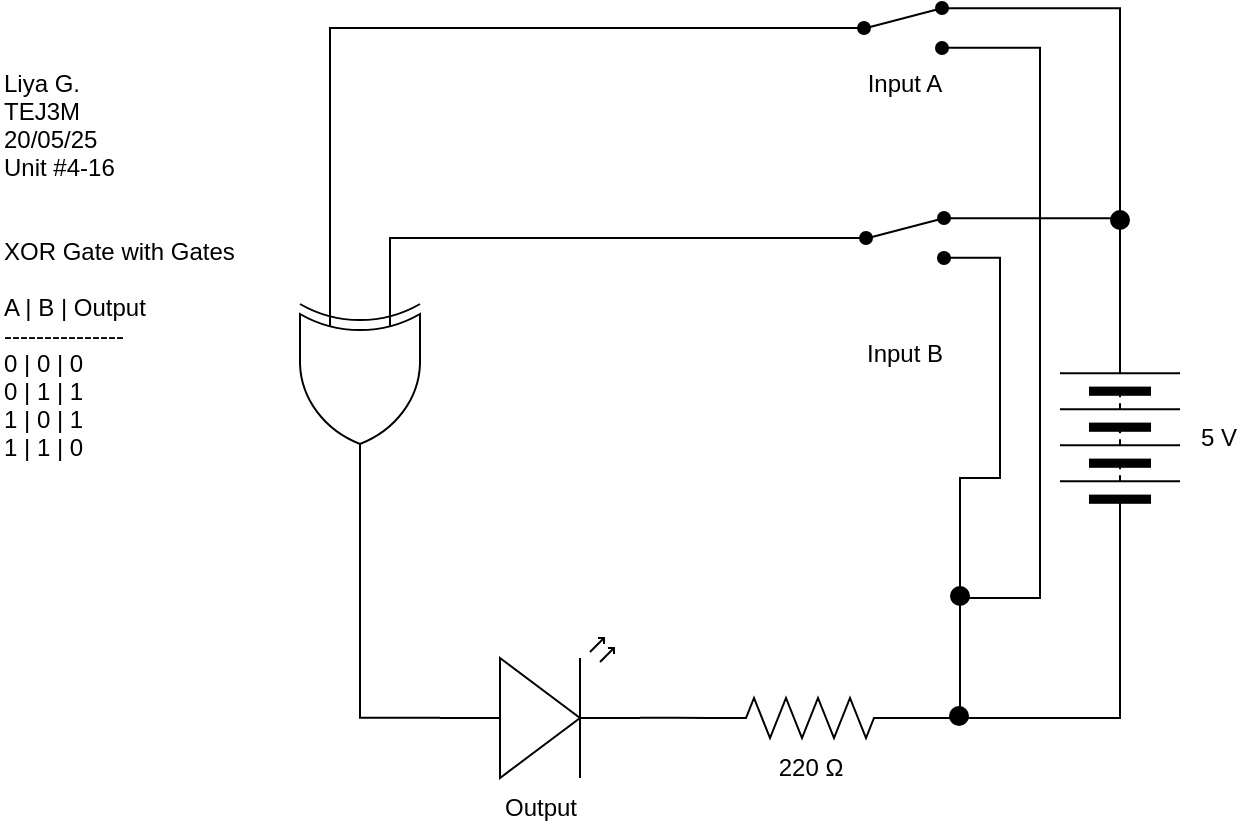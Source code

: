 <mxfile>
    <diagram id="4ImbBF_d3LJicTgG7Olx" name="Page-1">
        <mxGraphModel dx="636" dy="1755" grid="1" gridSize="10" guides="1" tooltips="1" connect="1" arrows="1" fold="1" page="1" pageScale="1" pageWidth="827" pageHeight="1169" math="0" shadow="0">
            <root>
                <mxCell id="0"/>
                <mxCell id="1" parent="0"/>
                <mxCell id="4" value="" style="verticalLabelPosition=bottom;shadow=0;dashed=0;align=center;html=1;verticalAlign=top;shape=mxgraph.electrical.opto_electronics.led_2;pointerEvents=1;rotation=-180;flipH=1;flipV=1;" parent="1" vertex="1">
                    <mxGeometry x="220" y="250" width="100" height="70" as="geometry"/>
                </mxCell>
                <mxCell id="5" style="edgeStyle=orthogonalEdgeStyle;html=1;exitX=1;exitY=0.5;exitDx=0;exitDy=0;exitPerimeter=0;entryX=0;entryY=0.5;entryDx=0;entryDy=0;rounded=0;curved=0;endArrow=none;endFill=0;" parent="1" source="6" target="8" edge="1">
                    <mxGeometry relative="1" as="geometry"/>
                </mxCell>
                <mxCell id="6" value="" style="pointerEvents=1;verticalLabelPosition=bottom;shadow=0;dashed=0;align=center;html=1;verticalAlign=top;shape=mxgraph.electrical.resistors.resistor_2;rotation=0;flipV=0;flipH=0;" parent="1" vertex="1">
                    <mxGeometry x="355" y="280" width="100" height="20" as="geometry"/>
                </mxCell>
                <mxCell id="7" value="220&amp;nbsp;Ω" style="text;html=1;align=center;verticalAlign=middle;resizable=0;points=[];autosize=1;strokeColor=none;fillColor=none;" parent="1" vertex="1">
                    <mxGeometry x="375" y="300" width="60" height="30" as="geometry"/>
                </mxCell>
                <mxCell id="8" value="" style="pointerEvents=1;verticalLabelPosition=bottom;shadow=0;dashed=0;align=center;html=1;verticalAlign=top;shape=mxgraph.electrical.miscellaneous.batteryStack;rotation=-90;" parent="1" vertex="1">
                    <mxGeometry x="510" y="120" width="100" height="60" as="geometry"/>
                </mxCell>
                <mxCell id="9" style="edgeStyle=orthogonalEdgeStyle;html=1;exitX=1;exitY=0.12;exitDx=0;exitDy=0;entryX=1;entryY=0.5;entryDx=0;entryDy=0;rounded=0;curved=0;endArrow=none;endFill=0;" parent="1" source="11" target="8" edge="1">
                    <mxGeometry relative="1" as="geometry"/>
                </mxCell>
                <mxCell id="10" style="edgeStyle=orthogonalEdgeStyle;html=1;exitX=1;exitY=0.88;exitDx=0;exitDy=0;rounded=0;endArrow=none;endFill=0;" parent="1" source="11" edge="1">
                    <mxGeometry relative="1" as="geometry">
                        <mxPoint x="480" y="230" as="targetPoint"/>
                        <Array as="points">
                            <mxPoint x="520" y="-45"/>
                            <mxPoint x="520" y="230"/>
                        </Array>
                    </mxGeometry>
                </mxCell>
                <mxCell id="11" value="" style="html=1;shape=mxgraph.electrical.electro-mechanical.twoWaySwitch;aspect=fixed;elSwitchState=2;flipH=0;flipV=0;fillColor=#000000;" parent="1" vertex="1">
                    <mxGeometry x="414" y="-68" width="75" height="26" as="geometry"/>
                </mxCell>
                <mxCell id="33" style="edgeStyle=orthogonalEdgeStyle;html=1;exitX=1;exitY=0.12;exitDx=0;exitDy=0;entryX=1;entryY=0.5;entryDx=0;entryDy=0;rounded=0;endArrow=none;endFill=0;" parent="1" source="13" target="8" edge="1">
                    <mxGeometry relative="1" as="geometry"/>
                </mxCell>
                <mxCell id="13" value="" style="html=1;shape=mxgraph.electrical.electro-mechanical.twoWaySwitch;aspect=fixed;elSwitchState=2;flipH=0;flipV=0;fillColor=#000000;" parent="1" vertex="1">
                    <mxGeometry x="415" y="37" width="75" height="26" as="geometry"/>
                </mxCell>
                <mxCell id="14" value="Input A" style="text;html=1;align=center;verticalAlign=middle;resizable=0;points=[];autosize=1;strokeColor=none;fillColor=none;" parent="1" vertex="1">
                    <mxGeometry x="421.5" y="-42" width="60" height="30" as="geometry"/>
                </mxCell>
                <mxCell id="15" value="Input B" style="text;html=1;align=center;verticalAlign=middle;resizable=0;points=[];autosize=1;strokeColor=none;fillColor=none;" parent="1" vertex="1">
                    <mxGeometry x="421.5" y="93" width="60" height="30" as="geometry"/>
                </mxCell>
                <mxCell id="16" value="Liya G.&#xa;TEJ3M&#xa;20/05/25&#xa;Unit #4-16" style="text;align=left;verticalAlign=middle;resizable=0;points=[];autosize=1;strokeColor=none;fillColor=none;" parent="1" vertex="1">
                    <mxGeometry y="-42" width="80" height="70" as="geometry"/>
                </mxCell>
                <mxCell id="17" value="XOR Gate with Gates&#xa;&#xa;A | B | Output&#xa;---------------&#xa;0 | 0 | 0&#xa;0 | 1 | 1&#xa;1 | 0 | 1&#xa;1 | 1 | 0" style="text;align=left;verticalAlign=middle;resizable=0;points=[];autosize=1;strokeColor=none;fillColor=none;" parent="1" vertex="1">
                    <mxGeometry y="40" width="140" height="130" as="geometry"/>
                </mxCell>
                <mxCell id="18" style="edgeStyle=orthogonalEdgeStyle;html=1;entryX=0;entryY=0.57;entryDx=0;entryDy=0;entryPerimeter=0;endArrow=none;endFill=0;rounded=0;" parent="1" target="4" edge="1">
                    <mxGeometry relative="1" as="geometry">
                        <Array as="points">
                            <mxPoint x="180" y="290"/>
                        </Array>
                        <mxPoint x="180" y="220" as="sourcePoint"/>
                    </mxGeometry>
                </mxCell>
                <mxCell id="19" style="edgeStyle=orthogonalEdgeStyle;html=1;exitX=1;exitY=0.57;exitDx=0;exitDy=0;exitPerimeter=0;entryX=0;entryY=0.5;entryDx=0;entryDy=0;entryPerimeter=0;endArrow=none;endFill=0;rounded=0;curved=0;" parent="1" source="4" target="6" edge="1">
                    <mxGeometry relative="1" as="geometry"/>
                </mxCell>
                <mxCell id="24" style="edgeStyle=orthogonalEdgeStyle;html=1;exitX=1;exitY=0.88;exitDx=0;exitDy=0;entryX=1;entryY=0.5;entryDx=0;entryDy=0;entryPerimeter=0;rounded=0;endArrow=none;endFill=0;" parent="1" source="13" target="6" edge="1">
                    <mxGeometry relative="1" as="geometry">
                        <Array as="points">
                            <mxPoint x="500" y="60"/>
                            <mxPoint x="500" y="170"/>
                            <mxPoint x="480" y="170"/>
                            <mxPoint x="480" y="290"/>
                        </Array>
                    </mxGeometry>
                </mxCell>
                <mxCell id="25" value="" style="shape=waypoint;sketch=0;size=6;pointerEvents=1;points=[];fillColor=none;resizable=0;rotatable=0;perimeter=centerPerimeter;snapToPoint=1;strokeWidth=3;" parent="1" vertex="1">
                    <mxGeometry x="550" y="31" width="20" height="20" as="geometry"/>
                </mxCell>
                <mxCell id="26" value="" style="shape=waypoint;sketch=0;size=6;pointerEvents=1;points=[];fillColor=none;resizable=0;rotatable=0;perimeter=centerPerimeter;snapToPoint=1;strokeWidth=3;" parent="1" vertex="1">
                    <mxGeometry x="470" y="219" width="20" height="20" as="geometry"/>
                </mxCell>
                <mxCell id="27" value="" style="shape=waypoint;sketch=0;size=6;pointerEvents=1;points=[];fillColor=none;resizable=0;rotatable=0;perimeter=centerPerimeter;snapToPoint=1;strokeWidth=3;" parent="1" vertex="1">
                    <mxGeometry x="469.5" y="279" width="20" height="20" as="geometry"/>
                </mxCell>
                <mxCell id="28" value="5 V" style="text;html=1;align=center;verticalAlign=middle;resizable=0;points=[];autosize=1;strokeColor=none;fillColor=none;" parent="1" vertex="1">
                    <mxGeometry x="589" y="135" width="40" height="30" as="geometry"/>
                </mxCell>
                <mxCell id="29" value="Output" style="text;html=1;align=center;verticalAlign=middle;resizable=0;points=[];autosize=1;strokeColor=none;fillColor=none;" parent="1" vertex="1">
                    <mxGeometry x="240" y="320" width="60" height="30" as="geometry"/>
                </mxCell>
                <mxCell id="34" style="edgeStyle=orthogonalEdgeStyle;html=1;rounded=0;endArrow=none;endFill=0;" parent="1" source="30" edge="1">
                    <mxGeometry relative="1" as="geometry">
                        <mxPoint x="180" y="220" as="targetPoint"/>
                    </mxGeometry>
                </mxCell>
                <mxCell id="30" value="" style="verticalLabelPosition=bottom;shadow=0;dashed=0;align=center;html=1;verticalAlign=top;shape=mxgraph.electrical.logic_gates.logic_gate;operation=xor;rotation=90;" parent="1" vertex="1">
                    <mxGeometry x="130" y="93" width="100" height="60" as="geometry"/>
                </mxCell>
                <mxCell id="31" style="edgeStyle=orthogonalEdgeStyle;html=1;entryX=0;entryY=0.75;entryDx=0;entryDy=0;entryPerimeter=0;rounded=0;endArrow=none;endFill=0;" parent="1" source="11" target="30" edge="1">
                    <mxGeometry relative="1" as="geometry"/>
                </mxCell>
                <mxCell id="32" style="edgeStyle=orthogonalEdgeStyle;html=1;exitX=0;exitY=0.5;exitDx=0;exitDy=0;entryX=0;entryY=0.25;entryDx=0;entryDy=0;entryPerimeter=0;rounded=0;endArrow=none;endFill=0;" parent="1" source="13" target="30" edge="1">
                    <mxGeometry relative="1" as="geometry">
                        <Array as="points">
                            <mxPoint x="414" y="50"/>
                            <mxPoint x="195" y="50"/>
                        </Array>
                    </mxGeometry>
                </mxCell>
            </root>
        </mxGraphModel>
    </diagram>
</mxfile>